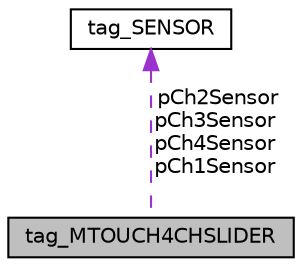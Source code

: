 digraph "tag_MTOUCH4CHSLIDER"
{
  edge [fontname="Helvetica",fontsize="10",labelfontname="Helvetica",labelfontsize="10"];
  node [fontname="Helvetica",fontsize="10",shape=record];
  Node1 [label="tag_MTOUCH4CHSLIDER",height=0.2,width=0.4,color="black", fillcolor="grey75", style="filled", fontcolor="black"];
  Node2 -> Node1 [dir="back",color="darkorchid3",fontsize="10",style="dashed",label=" pCh2Sensor\npCh3Sensor\npCh4Sensor\npCh1Sensor" ,fontname="Helvetica"];
  Node2 [label="tag_SENSOR",height=0.2,width=0.4,color="black", fillcolor="white", style="filled",URL="$structtag___s_e_n_s_o_r.html"];
}
